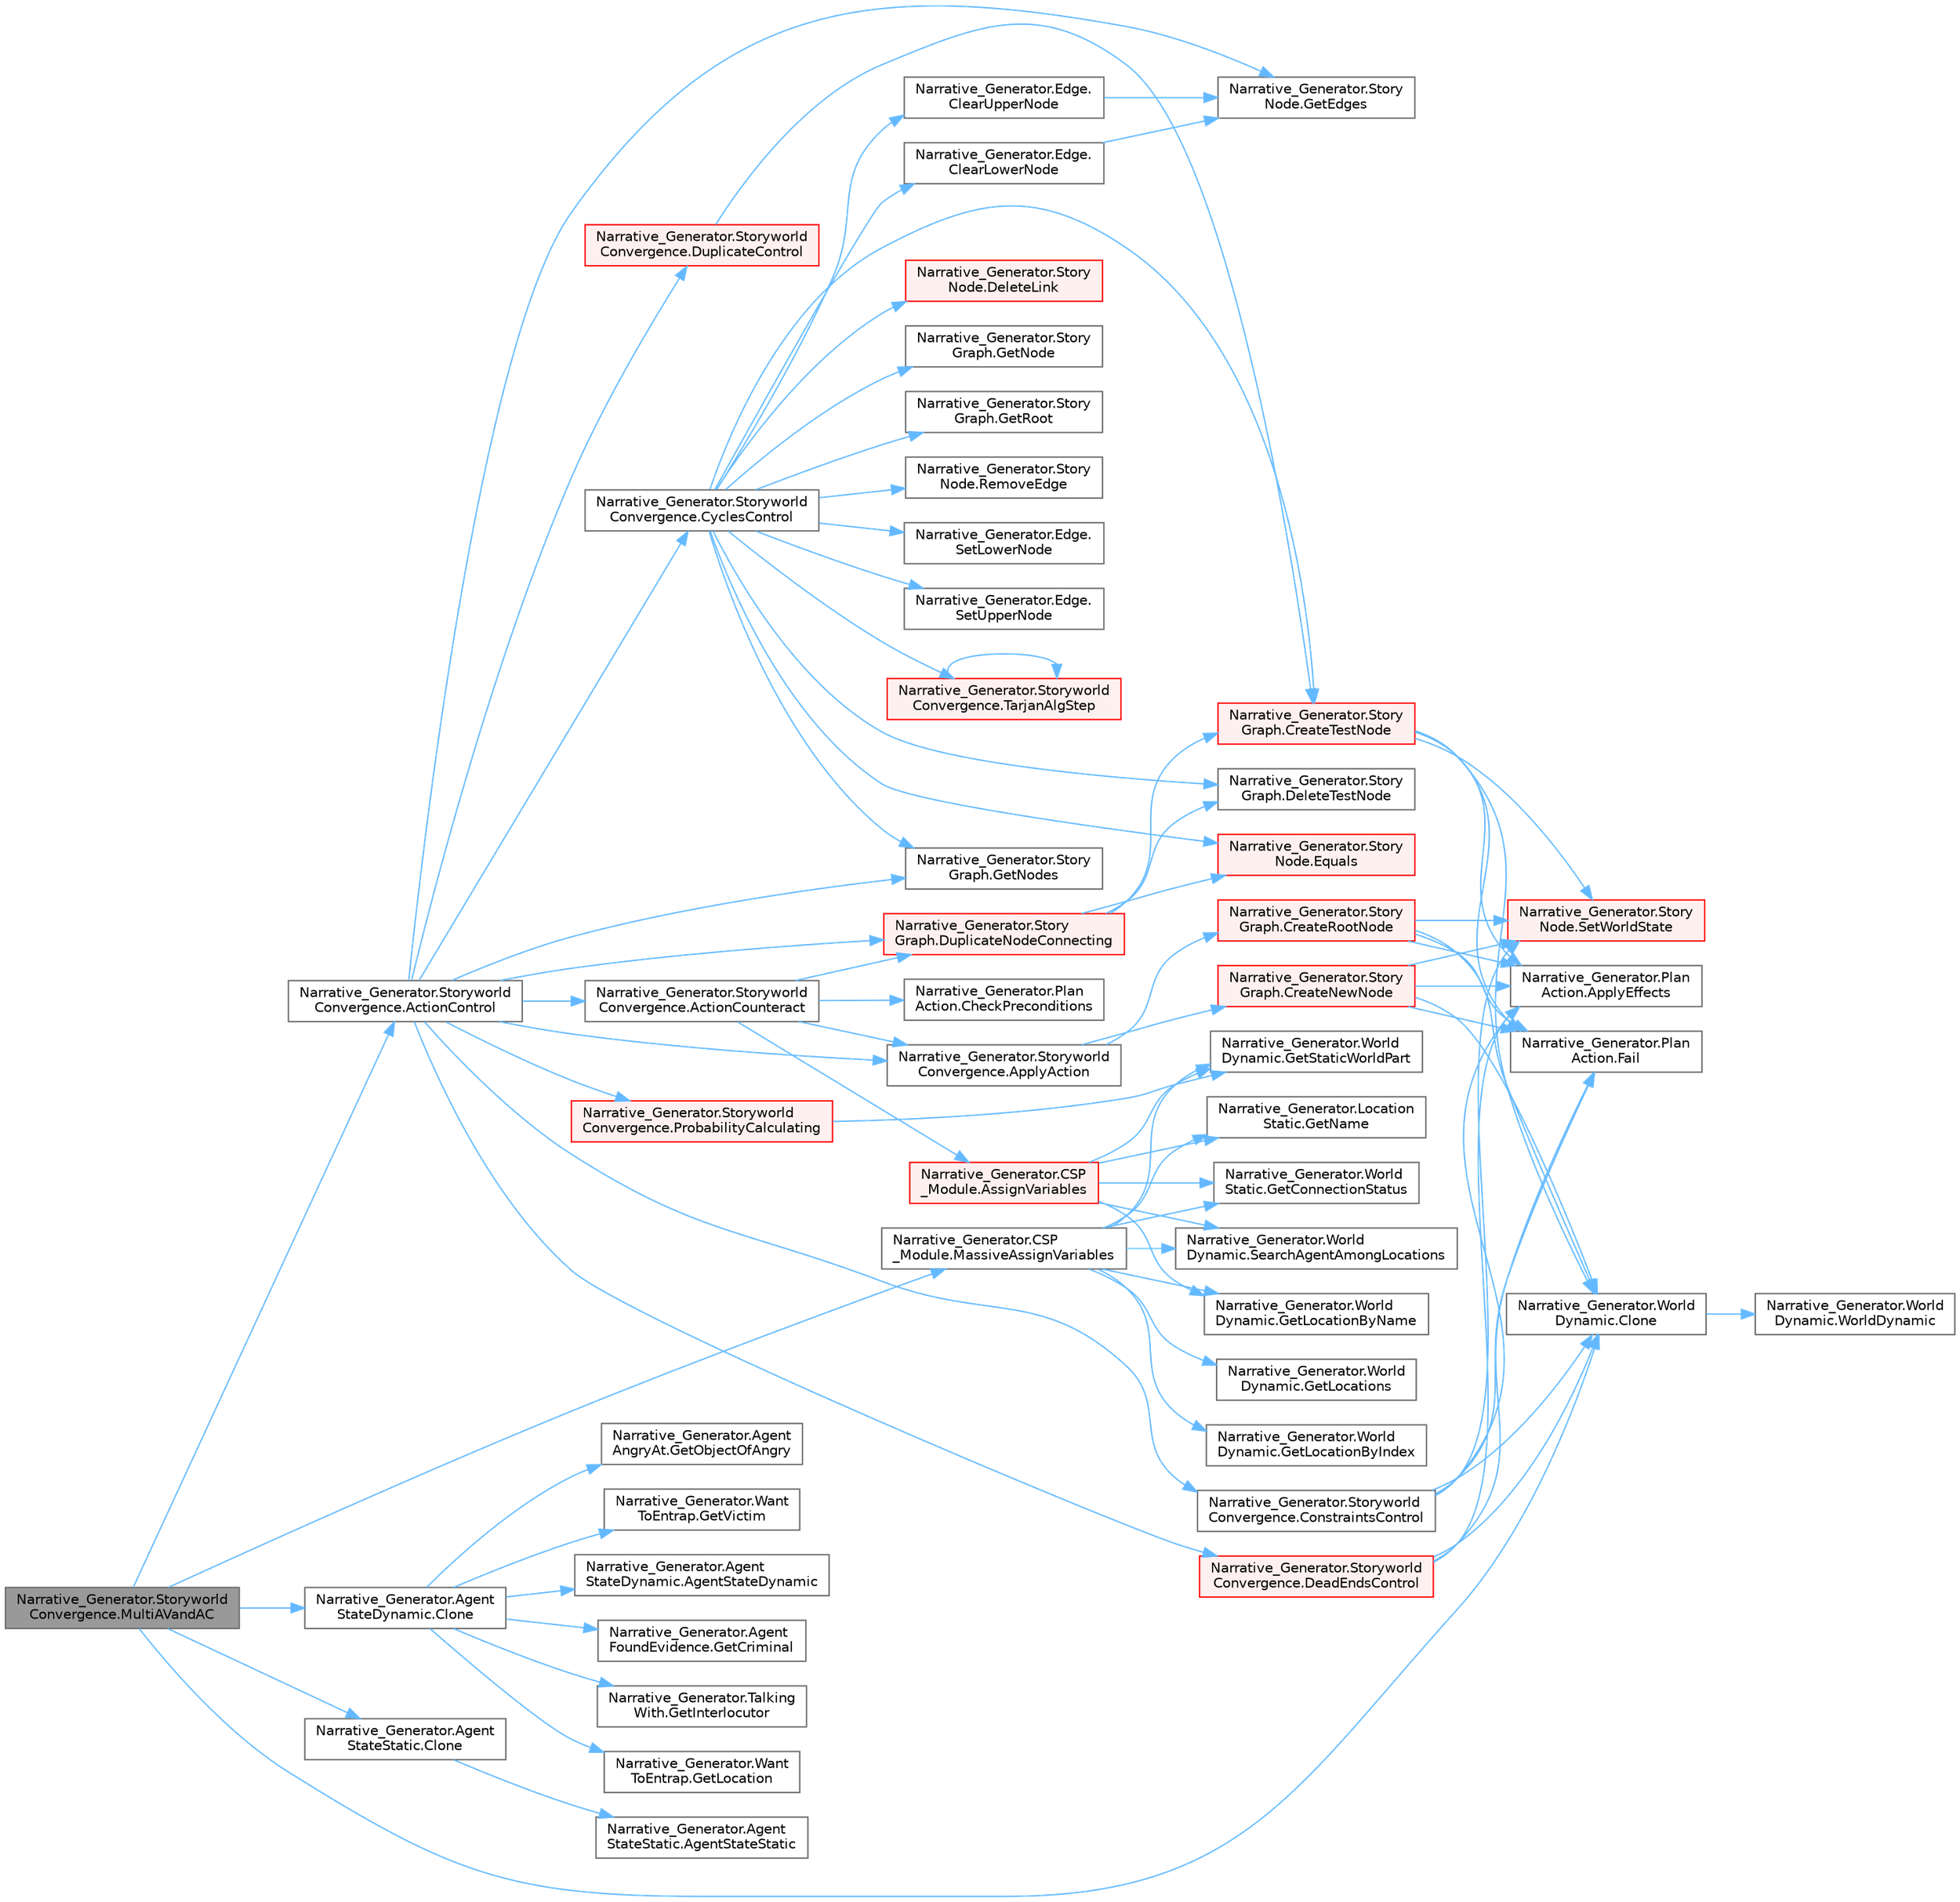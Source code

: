 digraph "Narrative_Generator.StoryworldConvergence.MultiAVandAC"
{
 // LATEX_PDF_SIZE
  bgcolor="transparent";
  edge [fontname=Helvetica,fontsize=10,labelfontname=Helvetica,labelfontsize=10];
  node [fontname=Helvetica,fontsize=10,shape=box,height=0.2,width=0.4];
  rankdir="LR";
  Node1 [label="Narrative_Generator.Storyworld\lConvergence.MultiAVandAC",height=0.2,width=0.4,color="gray40", fillcolor="grey60", style="filled", fontcolor="black",tooltip="A method that assigns variables (parameters) and checks the constraints of several actions of the sam..."];
  Node1 -> Node2 [color="steelblue1",style="solid"];
  Node2 [label="Narrative_Generator.Storyworld\lConvergence.ActionControl",height=0.2,width=0.4,color="grey40", fillcolor="white", style="filled",URL="$class_narrative___generator_1_1_storyworld_convergence.html#ab63aeb27180c660c584261acd9e7051d",tooltip="Checking the action for violation of the established constraints and the reachability of the goal sta..."];
  Node2 -> Node3 [color="steelblue1",style="solid"];
  Node3 [label="Narrative_Generator.Storyworld\lConvergence.ActionCounteract",height=0.2,width=0.4,color="grey40", fillcolor="white", style="filled",URL="$class_narrative___generator_1_1_storyworld_convergence.html#add86637023cb151bb7e6ec3483cd500a",tooltip="A method that implements the system's response to an action that should not be applied."];
  Node3 -> Node4 [color="steelblue1",style="solid"];
  Node4 [label="Narrative_Generator.Storyworld\lConvergence.ApplyAction",height=0.2,width=0.4,color="grey40", fillcolor="white", style="filled",URL="$class_narrative___generator_1_1_storyworld_convergence.html#a445039b4f3958e2e00953e09ed37bde9",tooltip="The probability of success of the action is calculated, and if successful, it is applied."];
  Node4 -> Node5 [color="steelblue1",style="solid"];
  Node5 [label="Narrative_Generator.Story\lGraph.CreateNewNode",height=0.2,width=0.4,color="red", fillcolor="#FFF0F0", style="filled",URL="$class_narrative___generator_1_1_story_graph.html#a7e65058643b6db885dcb604cb6b8896b",tooltip="Create a new node for the storygraph and inserts it."];
  Node5 -> Node7 [color="steelblue1",style="solid"];
  Node7 [label="Narrative_Generator.Plan\lAction.ApplyEffects",height=0.2,width=0.4,color="grey40", fillcolor="white", style="filled",URL="$class_narrative___generator_1_1_plan_action.html#ab063bdf4f0f093c205f424cbe4523943",tooltip="An abstract method for applying changes defined by an action to the current state of the storyworld."];
  Node5 -> Node8 [color="steelblue1",style="solid"];
  Node8 [label="Narrative_Generator.World\lDynamic.Clone",height=0.2,width=0.4,color="grey40", fillcolor="white", style="filled",URL="$class_narrative___generator_1_1_world_dynamic.html#ab9b01377b7edd3dce12d65b8af313d01",tooltip="Method for cloning an WorldDynamic instance."];
  Node8 -> Node9 [color="steelblue1",style="solid"];
  Node9 [label="Narrative_Generator.World\lDynamic.WorldDynamic",height=0.2,width=0.4,color="grey40", fillcolor="white", style="filled",URL="$class_narrative___generator_1_1_world_dynamic.html#af85b19236d5e9562df3f62550eca7176",tooltip="Constructor without parameters."];
  Node5 -> Node16 [color="steelblue1",style="solid"];
  Node16 [label="Narrative_Generator.Plan\lAction.Fail",height=0.2,width=0.4,color="grey40", fillcolor="white", style="filled",URL="$class_narrative___generator_1_1_plan_action.html#aeef93553ad0b2818f98f300d071894b8",tooltip="An abstract method for defining behavior if the result of an action fails."];
  Node5 -> Node22 [color="steelblue1",style="solid"];
  Node22 [label="Narrative_Generator.Story\lNode.SetWorldState",height=0.2,width=0.4,color="red", fillcolor="#FFF0F0", style="filled",URL="$class_narrative___generator_1_1_story_node.html#afb0ce5994eb99b882177822a904566fa",tooltip="Sets the storyworld state stored by the node."];
  Node4 -> Node29 [color="steelblue1",style="solid"];
  Node29 [label="Narrative_Generator.Story\lGraph.CreateRootNode",height=0.2,width=0.4,color="red", fillcolor="#FFF0F0", style="filled",URL="$class_narrative___generator_1_1_story_graph.html#af3ad0fe65d505e09b93224d002358a36",tooltip="Create a root node for the storygraph and inserts it."];
  Node29 -> Node7 [color="steelblue1",style="solid"];
  Node29 -> Node8 [color="steelblue1",style="solid"];
  Node29 -> Node16 [color="steelblue1",style="solid"];
  Node29 -> Node22 [color="steelblue1",style="solid"];
  Node3 -> Node30 [color="steelblue1",style="solid"];
  Node30 [label="Narrative_Generator.CSP\l_Module.AssignVariables",height=0.2,width=0.4,color="red", fillcolor="#FFF0F0", style="filled",URL="$class_narrative___generator_1_1_c_s_p___module.html#a004316ef422555e62376b259b9fc8e1d",tooltip="A method that assigns parameters to an action."];
  Node30 -> Node32 [color="steelblue1",style="solid"];
  Node32 [label="Narrative_Generator.World\lStatic.GetConnectionStatus",height=0.2,width=0.4,color="grey40", fillcolor="white", style="filled",URL="$class_narrative___generator_1_1_world_static.html#a9065e3f9e575c62cd237a9cf9078ba38",tooltip="Returns information about whether the rule about the presence of paths (connections) between location..."];
  Node30 -> Node34 [color="steelblue1",style="solid"];
  Node34 [label="Narrative_Generator.World\lDynamic.GetLocationByName",height=0.2,width=0.4,color="grey40", fillcolor="white", style="filled",URL="$class_narrative___generator_1_1_world_dynamic.html#a43619eb102a56e16a22a5aa5d5b7c1b0",tooltip="Returns a location from the list of locations if the specified name matches the name of the location."];
  Node30 -> Node35 [color="steelblue1",style="solid"];
  Node35 [label="Narrative_Generator.Location\lStatic.GetName",height=0.2,width=0.4,color="grey40", fillcolor="white", style="filled",URL="$class_narrative___generator_1_1_location_static.html#a3a196080501e30adb03f127eba710d47",tooltip="Method that returns the name of the location."];
  Node30 -> Node38 [color="steelblue1",style="solid"];
  Node38 [label="Narrative_Generator.World\lDynamic.GetStaticWorldPart",height=0.2,width=0.4,color="grey40", fillcolor="white", style="filled",URL="$class_narrative___generator_1_1_world_dynamic.html#af84d5b47653c246de39ebfa7b791826a",tooltip="Returns a component with the static part of the state of this storyworld."];
  Node30 -> Node39 [color="steelblue1",style="solid"];
  Node39 [label="Narrative_Generator.World\lDynamic.SearchAgentAmongLocations",height=0.2,width=0.4,color="grey40", fillcolor="white", style="filled",URL="$class_narrative___generator_1_1_world_dynamic.html#afa3a27662c29eaa346633550fc179392",tooltip="Returns the static part (name) of the location where the searched agent is located."];
  Node3 -> Node40 [color="steelblue1",style="solid"];
  Node40 [label="Narrative_Generator.Plan\lAction.CheckPreconditions",height=0.2,width=0.4,color="grey40", fillcolor="white", style="filled",URL="$class_narrative___generator_1_1_plan_action.html#ae3d98713bc16f7aece503c8775216a26",tooltip="An abstract method that determines the fulfillment of the preconditions necessary to perform an actio..."];
  Node3 -> Node41 [color="steelblue1",style="solid"];
  Node41 [label="Narrative_Generator.Story\lGraph.DuplicateNodeConnecting",height=0.2,width=0.4,color="red", fillcolor="#FFF0F0", style="filled",URL="$class_narrative___generator_1_1_story_graph.html#a3caa66943f727fc97c6a8d255f8a0db9",tooltip="Connects two nodes if both already exist and are in the graph."];
  Node41 -> Node42 [color="steelblue1",style="solid"];
  Node42 [label="Narrative_Generator.Story\lGraph.CreateTestNode",height=0.2,width=0.4,color="red", fillcolor="#FFF0F0", style="filled",URL="$class_narrative___generator_1_1_story_graph.html#aff8960e72e0b1ecad9ca63c25517c5dc",tooltip="This method creates a node with the specified parameters, which will then be deleted."];
  Node42 -> Node7 [color="steelblue1",style="solid"];
  Node42 -> Node8 [color="steelblue1",style="solid"];
  Node42 -> Node16 [color="steelblue1",style="solid"];
  Node42 -> Node22 [color="steelblue1",style="solid"];
  Node41 -> Node43 [color="steelblue1",style="solid"];
  Node43 [label="Narrative_Generator.Story\lGraph.DeleteTestNode",height=0.2,width=0.4,color="grey40", fillcolor="white", style="filled",URL="$class_narrative___generator_1_1_story_graph.html#aebc30a1856a4cb1bef800b49ef27730c",tooltip="Delete the specified test node."];
  Node41 -> Node44 [color="steelblue1",style="solid"];
  Node44 [label="Narrative_Generator.Story\lNode.Equals",height=0.2,width=0.4,color="red", fillcolor="#FFF0F0", style="filled",URL="$class_narrative___generator_1_1_story_node.html#a0b05d9dcfa6423f4247cceba1ad62eef",tooltip="Method for comparing two StoryNode instance."];
  Node2 -> Node4 [color="steelblue1",style="solid"];
  Node2 -> Node51 [color="steelblue1",style="solid"];
  Node51 [label="Narrative_Generator.Storyworld\lConvergence.ConstraintsControl",height=0.2,width=0.4,color="grey40", fillcolor="white", style="filled",URL="$class_narrative___generator_1_1_storyworld_convergence.html#a65a8ae1ebd5745f372f8aec0fc879066",tooltip="Checking whether the application of an action would violate the established constraints."];
  Node51 -> Node7 [color="steelblue1",style="solid"];
  Node51 -> Node8 [color="steelblue1",style="solid"];
  Node51 -> Node16 [color="steelblue1",style="solid"];
  Node51 -> Node22 [color="steelblue1",style="solid"];
  Node2 -> Node52 [color="steelblue1",style="solid"];
  Node52 [label="Narrative_Generator.Storyworld\lConvergence.CyclesControl",height=0.2,width=0.4,color="grey40", fillcolor="white", style="filled",URL="$class_narrative___generator_1_1_storyworld_convergence.html#a8b24e6d35f950febee35af944abef896",tooltip="A method that checks whether the effects of the action under test will cause cycles in the graph."];
  Node52 -> Node53 [color="steelblue1",style="solid"];
  Node53 [label="Narrative_Generator.Edge.\lClearLowerNode",height=0.2,width=0.4,color="grey40", fillcolor="white", style="filled",URL="$class_narrative___generator_1_1_edge.html#abe257059d754af7ce9b85e25c8de6c8c",tooltip="This method clears the bottom vertex of an edge from a connected node."];
  Node53 -> Node49 [color="steelblue1",style="solid"];
  Node49 [label="Narrative_Generator.Story\lNode.GetEdges",height=0.2,width=0.4,color="grey40", fillcolor="white", style="filled",URL="$class_narrative___generator_1_1_story_node.html#a546432f24cda5eb8081df4866c781feb",tooltip="Returns a list of all edges connected to the this node."];
  Node52 -> Node54 [color="steelblue1",style="solid"];
  Node54 [label="Narrative_Generator.Edge.\lClearUpperNode",height=0.2,width=0.4,color="grey40", fillcolor="white", style="filled",URL="$class_narrative___generator_1_1_edge.html#ac4df3c6f37a68162ce9f1feaf7aed164",tooltip="This method clears the top vertex of an edge from a connected node."];
  Node54 -> Node49 [color="steelblue1",style="solid"];
  Node52 -> Node42 [color="steelblue1",style="solid"];
  Node52 -> Node55 [color="steelblue1",style="solid"];
  Node55 [label="Narrative_Generator.Story\lNode.DeleteLink",height=0.2,width=0.4,color="red", fillcolor="#FFF0F0", style="filled",URL="$class_narrative___generator_1_1_story_node.html#add2f3d956c15eba37d8024ae708bb86f",tooltip="If the specified node is among the list of nodes linked with this node, then the link will be deleted..."];
  Node52 -> Node43 [color="steelblue1",style="solid"];
  Node52 -> Node44 [color="steelblue1",style="solid"];
  Node52 -> Node57 [color="steelblue1",style="solid"];
  Node57 [label="Narrative_Generator.Story\lGraph.GetNode",height=0.2,width=0.4,color="grey40", fillcolor="white", style="filled",URL="$class_narrative___generator_1_1_story_graph.html#aa2c2f7846cf71a52d3f669407a12d1c4",tooltip="Returns the specified node from the storygraph."];
  Node52 -> Node58 [color="steelblue1",style="solid"];
  Node58 [label="Narrative_Generator.Story\lGraph.GetNodes",height=0.2,width=0.4,color="grey40", fillcolor="white", style="filled",URL="$class_narrative___generator_1_1_story_graph.html#a87cf32c4d674ebd68744e77652666b57",tooltip="Returns a list of nodes in the storygraph."];
  Node52 -> Node59 [color="steelblue1",style="solid"];
  Node59 [label="Narrative_Generator.Story\lGraph.GetRoot",height=0.2,width=0.4,color="grey40", fillcolor="white", style="filled",URL="$class_narrative___generator_1_1_story_graph.html#a3100813aee5d85fa50becce42ddf5e8e",tooltip="Returns the root node of the storygraph."];
  Node52 -> Node60 [color="steelblue1",style="solid"];
  Node60 [label="Narrative_Generator.Story\lNode.RemoveEdge",height=0.2,width=0.4,color="grey40", fillcolor="white", style="filled",URL="$class_narrative___generator_1_1_story_node.html#a92e61e0d5774d9f75f2812c89540a2ad",tooltip="Removes the specified edge from the list of all edges connected to the this node."];
  Node52 -> Node14 [color="steelblue1",style="solid"];
  Node14 [label="Narrative_Generator.Edge.\lSetLowerNode",height=0.2,width=0.4,color="grey40", fillcolor="white", style="filled",URL="$class_narrative___generator_1_1_edge.html#aea254584cdf3cba13fff7dec93d815d1",tooltip="This method allows assign a node to the bottom vertex of an edge (incoming, later in time)."];
  Node52 -> Node15 [color="steelblue1",style="solid"];
  Node15 [label="Narrative_Generator.Edge.\lSetUpperNode",height=0.2,width=0.4,color="grey40", fillcolor="white", style="filled",URL="$class_narrative___generator_1_1_edge.html#a333fc7e422c6c51818a933d53fcc1f37",tooltip="This method allows assign a node for the top vertex of an edge (outgoing, earlier in time)."];
  Node52 -> Node61 [color="steelblue1",style="solid"];
  Node61 [label="Narrative_Generator.Storyworld\lConvergence.TarjanAlgStep",height=0.2,width=0.4,color="red", fillcolor="#FFF0F0", style="filled",URL="$class_narrative___generator_1_1_storyworld_convergence.html#afd7eff6c34ea2d8177b40b45ed9efb10",tooltip="A method that implements an algorithm that checks for the presence of a cycle in a graph."];
  Node61 -> Node61 [color="steelblue1",style="solid"];
  Node2 -> Node63 [color="steelblue1",style="solid"];
  Node63 [label="Narrative_Generator.Storyworld\lConvergence.DeadEndsControl",height=0.2,width=0.4,color="red", fillcolor="#FFF0F0", style="filled",URL="$class_narrative___generator_1_1_storyworld_convergence.html#ab2470de3ef2f8ecb825831da3a80b68d",tooltip="A method that checks whether the effects of the action under test will result in a dead end in the gr..."];
  Node63 -> Node7 [color="steelblue1",style="solid"];
  Node63 -> Node8 [color="steelblue1",style="solid"];
  Node63 -> Node16 [color="steelblue1",style="solid"];
  Node2 -> Node65 [color="steelblue1",style="solid"];
  Node65 [label="Narrative_Generator.Storyworld\lConvergence.DuplicateControl",height=0.2,width=0.4,color="red", fillcolor="#FFF0F0", style="filled",URL="$class_narrative___generator_1_1_storyworld_convergence.html#a9fd047254836b0bec4a91f9cd06c9683",tooltip="A method that checks whether the effects of the checked action will lead to the creation of a node th..."];
  Node65 -> Node42 [color="steelblue1",style="solid"];
  Node2 -> Node41 [color="steelblue1",style="solid"];
  Node2 -> Node49 [color="steelblue1",style="solid"];
  Node2 -> Node58 [color="steelblue1",style="solid"];
  Node2 -> Node66 [color="steelblue1",style="solid"];
  Node66 [label="Narrative_Generator.Storyworld\lConvergence.ProbabilityCalculating",height=0.2,width=0.4,color="red", fillcolor="#FFF0F0", style="filled",URL="$class_narrative___generator_1_1_storyworld_convergence.html#a0fbb8997af07668c9a8962276c53ab92",tooltip="Calculation of the probability of success of the action."];
  Node66 -> Node38 [color="steelblue1",style="solid"];
  Node1 -> Node68 [color="steelblue1",style="solid"];
  Node68 [label="Narrative_Generator.Agent\lStateDynamic.Clone",height=0.2,width=0.4,color="grey40", fillcolor="white", style="filled",URL="$class_narrative___generator_1_1_agent_state_dynamic.html#a9c4c58704106854ff310abb99ff59957",tooltip="Deep cloning of an agent."];
  Node68 -> Node69 [color="steelblue1",style="solid"];
  Node69 [label="Narrative_Generator.Agent\lStateDynamic.AgentStateDynamic",height=0.2,width=0.4,color="grey40", fillcolor="white", style="filled",URL="$class_narrative___generator_1_1_agent_state_dynamic.html#ab0ac5fa49a393c8df2037bdae7e878f9",tooltip="Parameterless constructor."];
  Node68 -> Node70 [color="steelblue1",style="solid"];
  Node70 [label="Narrative_Generator.Agent\lFoundEvidence.GetCriminal",height=0.2,width=0.4,color="grey40", fillcolor="white", style="filled",URL="$class_narrative___generator_1_1_agent_found_evidence.html#a619e96a78dc90f5e0724ae4cbc8514c8",tooltip="Returns information about the agent against which the evidence points."];
  Node68 -> Node71 [color="steelblue1",style="solid"];
  Node71 [label="Narrative_Generator.Talking\lWith.GetInterlocutor",height=0.2,width=0.4,color="grey40", fillcolor="white", style="filled",URL="$class_narrative___generator_1_1_talking_with.html#a9630a44137e151c7d458a874f105d33f",tooltip="Returns information about the agent of the interlocutor."];
  Node68 -> Node72 [color="steelblue1",style="solid"];
  Node72 [label="Narrative_Generator.Want\lToEntrap.GetLocation",height=0.2,width=0.4,color="grey40", fillcolor="white", style="filled",URL="$class_narrative___generator_1_1_want_to_entrap.html#aa256faa1c89b96a8e891bb9ae4359222",tooltip="Returns the target location to which this agent would like to move some other agent."];
  Node68 -> Node73 [color="steelblue1",style="solid"];
  Node73 [label="Narrative_Generator.Agent\lAngryAt.GetObjectOfAngry",height=0.2,width=0.4,color="grey40", fillcolor="white", style="filled",URL="$class_narrative___generator_1_1_agent_angry_at.html#a6ef7f5c118ceedebc1923599ee19545c",tooltip="Returns information about the agent that this agent is angry with."];
  Node68 -> Node74 [color="steelblue1",style="solid"];
  Node74 [label="Narrative_Generator.Want\lToEntrap.GetVictim",height=0.2,width=0.4,color="grey40", fillcolor="white", style="filled",URL="$class_narrative___generator_1_1_want_to_entrap.html#aa48dd89b640d761cb6f98a1236b43b36",tooltip="Returns information about the agent that this agent would like to move to some location."];
  Node1 -> Node75 [color="steelblue1",style="solid"];
  Node75 [label="Narrative_Generator.Agent\lStateStatic.Clone",height=0.2,width=0.4,color="grey40", fillcolor="white", style="filled",URL="$class_narrative___generator_1_1_agent_state_static.html#a32adf4a2449433f482775916d9beb111",tooltip="Method for cloning an agent."];
  Node75 -> Node76 [color="steelblue1",style="solid"];
  Node76 [label="Narrative_Generator.Agent\lStateStatic.AgentStateStatic",height=0.2,width=0.4,color="grey40", fillcolor="white", style="filled",URL="$class_narrative___generator_1_1_agent_state_static.html#a4f099a7caf5f22743a45796618db1dc7",tooltip="Method-constructor of the static part of the agent (without input parameters)."];
  Node1 -> Node8 [color="steelblue1",style="solid"];
  Node1 -> Node77 [color="steelblue1",style="solid"];
  Node77 [label="Narrative_Generator.CSP\l_Module.MassiveAssignVariables",height=0.2,width=0.4,color="grey40", fillcolor="white", style="filled",URL="$class_narrative___generator_1_1_c_s_p___module.html#a47d0c1925eae60a0d79aaf0692db44d1",tooltip="Method for assigning parameters to several actions of the same type."];
  Node77 -> Node32 [color="steelblue1",style="solid"];
  Node77 -> Node78 [color="steelblue1",style="solid"];
  Node78 [label="Narrative_Generator.World\lDynamic.GetLocationByIndex",height=0.2,width=0.4,color="grey40", fillcolor="white", style="filled",URL="$class_narrative___generator_1_1_world_dynamic.html#a2f401eba88665f4e785b1a7051e84b06",tooltip="Returns a location from the list of locations according to the specified index."];
  Node77 -> Node34 [color="steelblue1",style="solid"];
  Node77 -> Node79 [color="steelblue1",style="solid"];
  Node79 [label="Narrative_Generator.World\lDynamic.GetLocations",height=0.2,width=0.4,color="grey40", fillcolor="white", style="filled",URL="$class_narrative___generator_1_1_world_dynamic.html#af81aefe2695cd8c460e8490a2b23c489",tooltip="Returns a list of all locations."];
  Node77 -> Node35 [color="steelblue1",style="solid"];
  Node77 -> Node38 [color="steelblue1",style="solid"];
  Node77 -> Node39 [color="steelblue1",style="solid"];
}
